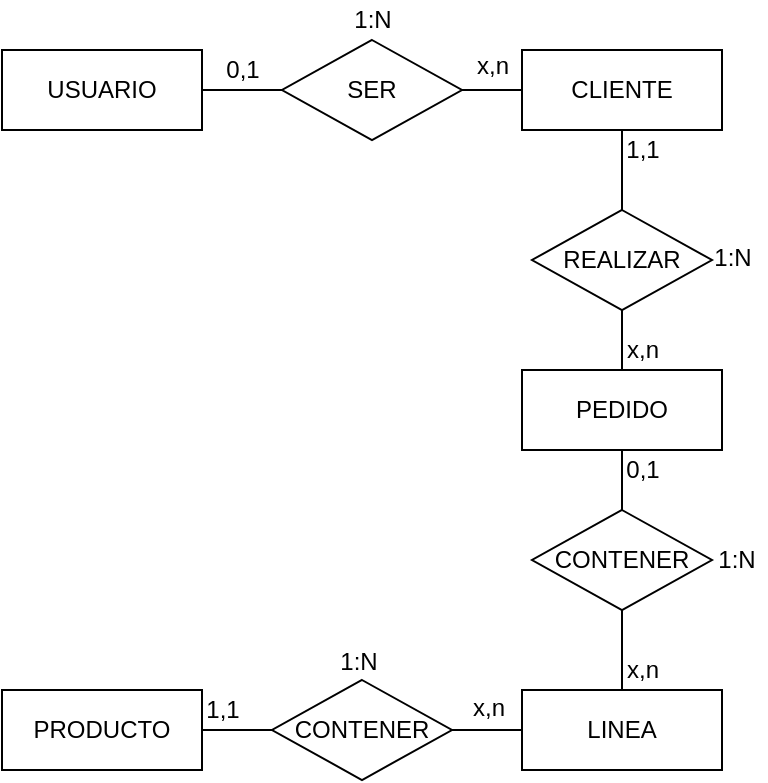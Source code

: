 <mxfile version="15.8.7" type="device"><diagram id="i2GIChHaLyKqDAkyyhzl" name="Página-1"><mxGraphModel dx="538" dy="421" grid="1" gridSize="10" guides="1" tooltips="1" connect="1" arrows="1" fold="1" page="1" pageScale="1" pageWidth="827" pageHeight="1169" math="0" shadow="0"><root><mxCell id="0"/><mxCell id="1" parent="0"/><mxCell id="5PL-k9AloqwukHg5W2g4-6" value="PRODUCTO" style="whiteSpace=wrap;html=1;align=center;" vertex="1" parent="1"><mxGeometry x="180" y="520" width="100" height="40" as="geometry"/></mxCell><mxCell id="5PL-k9AloqwukHg5W2g4-7" value="PEDIDO" style="whiteSpace=wrap;html=1;align=center;" vertex="1" parent="1"><mxGeometry x="440" y="360" width="100" height="40" as="geometry"/></mxCell><mxCell id="5PL-k9AloqwukHg5W2g4-11" value="" style="edgeStyle=orthogonalEdgeStyle;rounded=0;orthogonalLoop=1;jettySize=auto;html=1;endArrow=none;endFill=0;" edge="1" parent="1" source="5PL-k9AloqwukHg5W2g4-8" target="5PL-k9AloqwukHg5W2g4-10"><mxGeometry relative="1" as="geometry"/></mxCell><mxCell id="5PL-k9AloqwukHg5W2g4-8" value="CLIENTE" style="whiteSpace=wrap;html=1;align=center;" vertex="1" parent="1"><mxGeometry x="440" y="200" width="100" height="40" as="geometry"/></mxCell><mxCell id="5PL-k9AloqwukHg5W2g4-9" value="USUARIO" style="whiteSpace=wrap;html=1;align=center;" vertex="1" parent="1"><mxGeometry x="180" y="200" width="100" height="40" as="geometry"/></mxCell><mxCell id="5PL-k9AloqwukHg5W2g4-12" value="" style="edgeStyle=orthogonalEdgeStyle;rounded=0;orthogonalLoop=1;jettySize=auto;html=1;endArrow=none;endFill=0;" edge="1" parent="1" source="5PL-k9AloqwukHg5W2g4-10" target="5PL-k9AloqwukHg5W2g4-9"><mxGeometry relative="1" as="geometry"/></mxCell><mxCell id="5PL-k9AloqwukHg5W2g4-10" value="SER" style="shape=rhombus;perimeter=rhombusPerimeter;whiteSpace=wrap;html=1;align=center;" vertex="1" parent="1"><mxGeometry x="320" y="195" width="90" height="50" as="geometry"/></mxCell><mxCell id="5PL-k9AloqwukHg5W2g4-13" value="0,1" style="text;html=1;align=center;verticalAlign=middle;resizable=0;points=[];autosize=1;strokeColor=none;fillColor=none;" vertex="1" parent="1"><mxGeometry x="285" y="200" width="30" height="20" as="geometry"/></mxCell><mxCell id="5PL-k9AloqwukHg5W2g4-14" value="x,n" style="text;html=1;align=center;verticalAlign=middle;resizable=0;points=[];autosize=1;strokeColor=none;fillColor=none;" vertex="1" parent="1"><mxGeometry x="410" y="198" width="30" height="20" as="geometry"/></mxCell><mxCell id="5PL-k9AloqwukHg5W2g4-15" value="1:N" style="text;html=1;align=center;verticalAlign=middle;resizable=0;points=[];autosize=1;strokeColor=none;fillColor=none;" vertex="1" parent="1"><mxGeometry x="350" y="175" width="30" height="20" as="geometry"/></mxCell><mxCell id="5PL-k9AloqwukHg5W2g4-18" value="" style="edgeStyle=orthogonalEdgeStyle;rounded=0;orthogonalLoop=1;jettySize=auto;html=1;endArrow=none;endFill=0;" edge="1" parent="1" source="5PL-k9AloqwukHg5W2g4-17" target="5PL-k9AloqwukHg5W2g4-7"><mxGeometry relative="1" as="geometry"/></mxCell><mxCell id="5PL-k9AloqwukHg5W2g4-19" value="" style="edgeStyle=orthogonalEdgeStyle;rounded=0;orthogonalLoop=1;jettySize=auto;html=1;endArrow=none;endFill=0;" edge="1" parent="1" source="5PL-k9AloqwukHg5W2g4-17" target="5PL-k9AloqwukHg5W2g4-8"><mxGeometry relative="1" as="geometry"/></mxCell><mxCell id="5PL-k9AloqwukHg5W2g4-17" value="REALIZAR" style="shape=rhombus;perimeter=rhombusPerimeter;whiteSpace=wrap;html=1;align=center;" vertex="1" parent="1"><mxGeometry x="445" y="280" width="90" height="50" as="geometry"/></mxCell><mxCell id="5PL-k9AloqwukHg5W2g4-20" value="1,1" style="text;html=1;align=center;verticalAlign=middle;resizable=0;points=[];autosize=1;strokeColor=none;fillColor=none;" vertex="1" parent="1"><mxGeometry x="485" y="240" width="30" height="20" as="geometry"/></mxCell><mxCell id="5PL-k9AloqwukHg5W2g4-21" value="x,n" style="text;html=1;align=center;verticalAlign=middle;resizable=0;points=[];autosize=1;strokeColor=none;fillColor=none;" vertex="1" parent="1"><mxGeometry x="485" y="340" width="30" height="20" as="geometry"/></mxCell><mxCell id="5PL-k9AloqwukHg5W2g4-22" value="1:N" style="text;html=1;align=center;verticalAlign=middle;resizable=0;points=[];autosize=1;strokeColor=none;fillColor=none;" vertex="1" parent="1"><mxGeometry x="530" y="294" width="30" height="20" as="geometry"/></mxCell><mxCell id="5PL-k9AloqwukHg5W2g4-23" value="LINEA" style="whiteSpace=wrap;html=1;align=center;" vertex="1" parent="1"><mxGeometry x="440" y="520" width="100" height="40" as="geometry"/></mxCell><mxCell id="5PL-k9AloqwukHg5W2g4-31" style="edgeStyle=orthogonalEdgeStyle;rounded=0;orthogonalLoop=1;jettySize=auto;html=1;entryX=0.5;entryY=1;entryDx=0;entryDy=0;endArrow=none;endFill=0;" edge="1" parent="1" source="5PL-k9AloqwukHg5W2g4-26" target="5PL-k9AloqwukHg5W2g4-7"><mxGeometry relative="1" as="geometry"/></mxCell><mxCell id="5PL-k9AloqwukHg5W2g4-32" value="" style="edgeStyle=orthogonalEdgeStyle;rounded=0;orthogonalLoop=1;jettySize=auto;html=1;endArrow=none;endFill=0;" edge="1" parent="1" source="5PL-k9AloqwukHg5W2g4-26" target="5PL-k9AloqwukHg5W2g4-23"><mxGeometry relative="1" as="geometry"/></mxCell><mxCell id="5PL-k9AloqwukHg5W2g4-26" value="CONTENER" style="shape=rhombus;perimeter=rhombusPerimeter;whiteSpace=wrap;html=1;align=center;" vertex="1" parent="1"><mxGeometry x="445" y="430" width="90" height="50" as="geometry"/></mxCell><mxCell id="5PL-k9AloqwukHg5W2g4-29" style="edgeStyle=orthogonalEdgeStyle;rounded=0;orthogonalLoop=1;jettySize=auto;html=1;entryX=0;entryY=0.5;entryDx=0;entryDy=0;endArrow=none;endFill=0;" edge="1" parent="1" source="5PL-k9AloqwukHg5W2g4-27" target="5PL-k9AloqwukHg5W2g4-23"><mxGeometry relative="1" as="geometry"/></mxCell><mxCell id="5PL-k9AloqwukHg5W2g4-30" style="edgeStyle=orthogonalEdgeStyle;rounded=0;orthogonalLoop=1;jettySize=auto;html=1;entryX=1;entryY=0.5;entryDx=0;entryDy=0;endArrow=none;endFill=0;" edge="1" parent="1" source="5PL-k9AloqwukHg5W2g4-27" target="5PL-k9AloqwukHg5W2g4-6"><mxGeometry relative="1" as="geometry"/></mxCell><mxCell id="5PL-k9AloqwukHg5W2g4-27" value="CONTENER" style="shape=rhombus;perimeter=rhombusPerimeter;whiteSpace=wrap;html=1;align=center;" vertex="1" parent="1"><mxGeometry x="315" y="515" width="90" height="50" as="geometry"/></mxCell><mxCell id="5PL-k9AloqwukHg5W2g4-33" value="1,1" style="text;html=1;align=center;verticalAlign=middle;resizable=0;points=[];autosize=1;strokeColor=none;fillColor=none;" vertex="1" parent="1"><mxGeometry x="275" y="520" width="30" height="20" as="geometry"/></mxCell><mxCell id="5PL-k9AloqwukHg5W2g4-34" value="x,n" style="text;html=1;align=center;verticalAlign=middle;resizable=0;points=[];autosize=1;strokeColor=none;fillColor=none;" vertex="1" parent="1"><mxGeometry x="408" y="519" width="30" height="20" as="geometry"/></mxCell><mxCell id="5PL-k9AloqwukHg5W2g4-35" value="1:N" style="text;html=1;align=center;verticalAlign=middle;resizable=0;points=[];autosize=1;strokeColor=none;fillColor=none;" vertex="1" parent="1"><mxGeometry x="343" y="496" width="30" height="20" as="geometry"/></mxCell><mxCell id="5PL-k9AloqwukHg5W2g4-36" value="0,1" style="text;html=1;align=center;verticalAlign=middle;resizable=0;points=[];autosize=1;strokeColor=none;fillColor=none;" vertex="1" parent="1"><mxGeometry x="485" y="400" width="30" height="20" as="geometry"/></mxCell><mxCell id="5PL-k9AloqwukHg5W2g4-37" value="x,n" style="text;html=1;align=center;verticalAlign=middle;resizable=0;points=[];autosize=1;strokeColor=none;fillColor=none;" vertex="1" parent="1"><mxGeometry x="485" y="500" width="30" height="20" as="geometry"/></mxCell><mxCell id="5PL-k9AloqwukHg5W2g4-38" value="1:N" style="text;html=1;align=center;verticalAlign=middle;resizable=0;points=[];autosize=1;strokeColor=none;fillColor=none;" vertex="1" parent="1"><mxGeometry x="532" y="445" width="30" height="20" as="geometry"/></mxCell></root></mxGraphModel></diagram></mxfile>